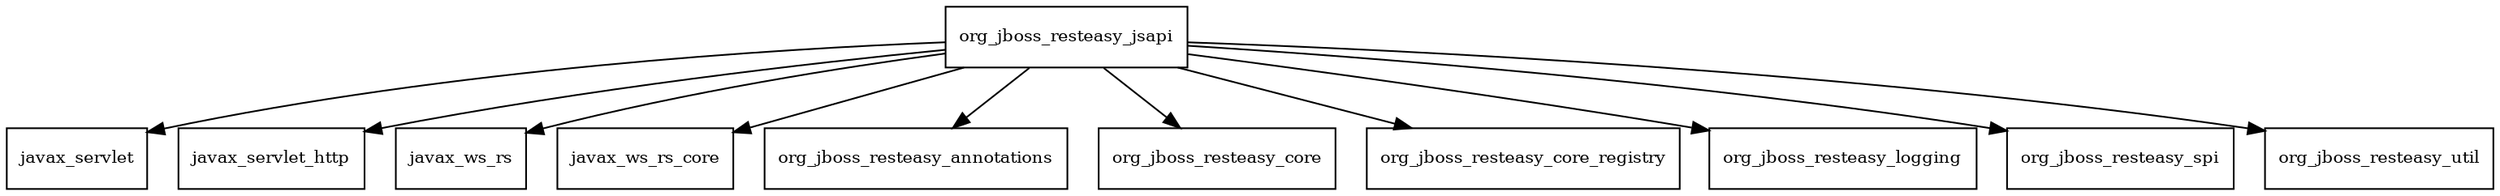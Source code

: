digraph resteasy_jsapi_2_3_8_Final_redhat_3_package_dependencies {
  node [shape = box, fontsize=10.0];
  org_jboss_resteasy_jsapi -> javax_servlet;
  org_jboss_resteasy_jsapi -> javax_servlet_http;
  org_jboss_resteasy_jsapi -> javax_ws_rs;
  org_jboss_resteasy_jsapi -> javax_ws_rs_core;
  org_jboss_resteasy_jsapi -> org_jboss_resteasy_annotations;
  org_jboss_resteasy_jsapi -> org_jboss_resteasy_core;
  org_jboss_resteasy_jsapi -> org_jboss_resteasy_core_registry;
  org_jboss_resteasy_jsapi -> org_jboss_resteasy_logging;
  org_jboss_resteasy_jsapi -> org_jboss_resteasy_spi;
  org_jboss_resteasy_jsapi -> org_jboss_resteasy_util;
}
